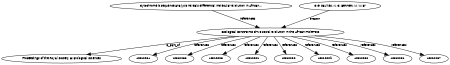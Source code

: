 digraph G {
size="3,3";
node [fontsize=7, fontname="Helvetica"];
edge [fontsize=7, fontname="Helvetica"];
node0 [label="Ecological constraints drive social evolution in the African mole-rats", width=0.27433100247,height=0.27433100247];
node1 [label="Cytochrome b sequence analysis reveals differential molecular evolution in African...", width=0.27433100247,height=0.27433100247];
node2 [label="C G. Faulkes, N. C. Bennett, M. W. Br", width=0.27433100247,height=0.27433100247];
node3 [label="Proceedings of the Royal Society B: Biological Sciences", width=0.27433100247,height=0.27433100247];
node4 [label="AF012234", width=0.27433100247,height=0.27433100247];
node5 [label="AF012233", width=0.27433100247,height=0.27433100247];
node6 [label="AF012225", width=0.27433100247,height=0.27433100247];
node7 [label="AF012221", width=0.27433100247,height=0.27433100247];
node8 [label="AF012232", width=0.27433100247,height=0.27433100247];
node9 [label="AF012229", width=0.27433100247,height=0.27433100247];
node10 [label="AF012230", width=0.27433100247,height=0.27433100247];
node11 [label="AF012231", width=0.27433100247,height=0.27433100247];
node12 [label="AF012237", width=0.27433100247,height=0.27433100247];
node1 -> node0 [label="references"];
node2 -> node0 [label="creator"];
node0 -> node3 [label="is_part_of"];
node0 -> node4 [label="references"];
node0 -> node5 [label="references"];
node0 -> node6 [label="references"];
node0 -> node7 [label="references"];
node0 -> node8 [label="references"];
node0 -> node9 [label="references"];
node0 -> node10 [label="references"];
node0 -> node11 [label="references"];
node0 -> node12 [label="references"];
}

